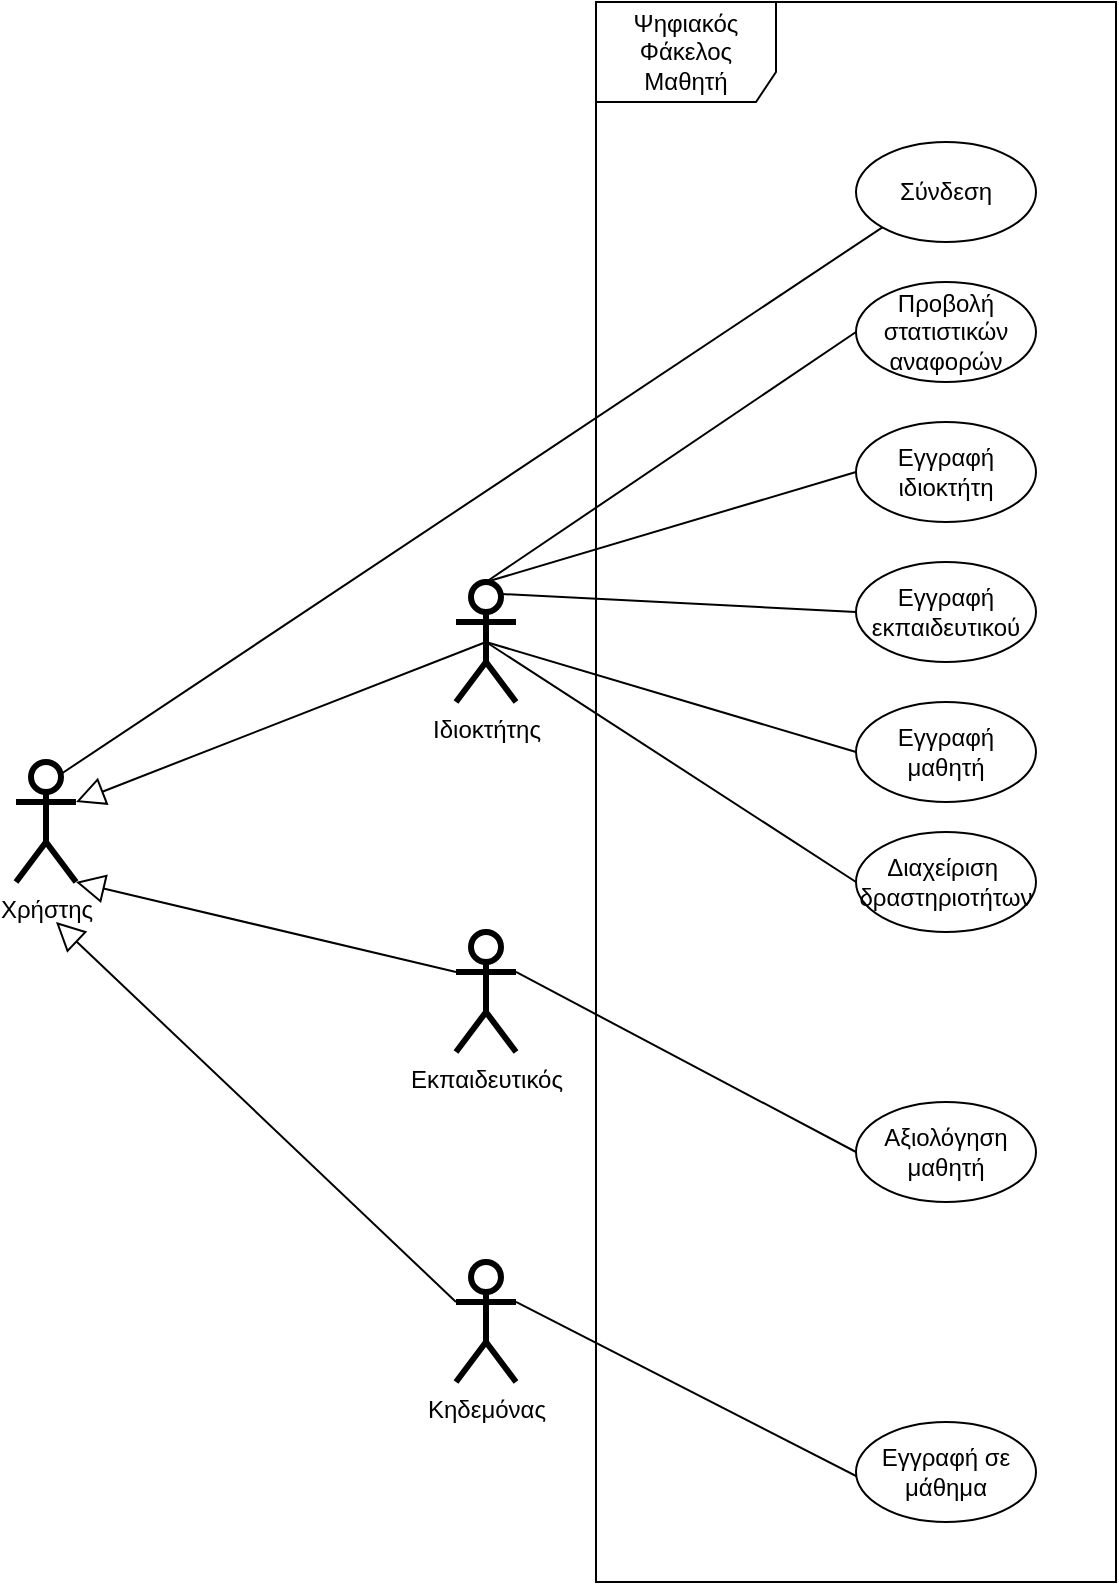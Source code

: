 <mxfile version="15.7.0" type="device"><diagram id="VsM8aVeZ-o0kxJdyN-3C" name="Page-1"><mxGraphModel dx="2249" dy="762" grid="1" gridSize="10" guides="1" tooltips="1" connect="1" arrows="1" fold="1" page="1" pageScale="1" pageWidth="827" pageHeight="1169" math="0" shadow="0"><root><mxCell id="0"/><mxCell id="1" parent="0"/><mxCell id="MmB6Y_ArtAmjdghnihIm-19" value="Ψηφιακός Φάκελος Μαθητή" style="shape=umlFrame;whiteSpace=wrap;html=1;width=90;height=50;" parent="1" vertex="1"><mxGeometry x="20" y="90" width="260" height="790" as="geometry"/></mxCell><mxCell id="DSnRUXqtOj6K-K6jP-CN-3" value="Ιδιοκτήτης" style="shape=umlActor;verticalLabelPosition=bottom;verticalAlign=top;html=1;outlineConnect=0;strokeWidth=3;" parent="1" vertex="1"><mxGeometry x="-50" y="380" width="30" height="60" as="geometry"/></mxCell><mxCell id="DSnRUXqtOj6K-K6jP-CN-11" value="Εκπαιδευτικός" style="shape=umlActor;verticalLabelPosition=bottom;verticalAlign=top;html=1;outlineConnect=0;strokeWidth=3;" parent="1" vertex="1"><mxGeometry x="-50" y="555" width="30" height="60" as="geometry"/></mxCell><mxCell id="DSnRUXqtOj6K-K6jP-CN-12" value="Κηδεμόνας" style="shape=umlActor;verticalLabelPosition=bottom;verticalAlign=top;html=1;outlineConnect=0;strokeWidth=3;" parent="1" vertex="1"><mxGeometry x="-50" y="720" width="30" height="60" as="geometry"/></mxCell><mxCell id="DSnRUXqtOj6K-K6jP-CN-32" value="Αξιολόγηση μαθητή" style="ellipse;whiteSpace=wrap;html=1;fillColor=default;strokeColor=default;fontColor=default;" parent="1" vertex="1"><mxGeometry x="150" y="640" width="90" height="50" as="geometry"/></mxCell><mxCell id="DSnRUXqtOj6K-K6jP-CN-33" value="Προβολή στατιστικών αναφορών" style="ellipse;whiteSpace=wrap;html=1;" parent="1" vertex="1"><mxGeometry x="150" y="230" width="90" height="50" as="geometry"/></mxCell><mxCell id="DSnRUXqtOj6K-K6jP-CN-48" value="" style="endArrow=none;html=1;rounded=0;exitX=0;exitY=0.5;exitDx=0;exitDy=0;entryX=0.5;entryY=0;entryDx=0;entryDy=0;entryPerimeter=0;" parent="1" source="DSnRUXqtOj6K-K6jP-CN-36" target="DSnRUXqtOj6K-K6jP-CN-3" edge="1"><mxGeometry width="50" height="50" relative="1" as="geometry"><mxPoint x="577" y="450" as="sourcePoint"/><mxPoint x="-30" y="380" as="targetPoint"/></mxGeometry></mxCell><mxCell id="DSnRUXqtOj6K-K6jP-CN-49" value="" style="endArrow=none;html=1;rounded=0;exitX=0;exitY=1;exitDx=0;exitDy=0;entryX=0.75;entryY=0.1;entryDx=0;entryDy=0;entryPerimeter=0;" parent="1" source="DSnRUXqtOj6K-K6jP-CN-37" target="cIiOibgDYQ4Uhz-uIwCe-1" edge="1"><mxGeometry width="50" height="50" relative="1" as="geometry"><mxPoint x="557" y="545" as="sourcePoint"/><mxPoint y="340" as="targetPoint"/></mxGeometry></mxCell><mxCell id="DSnRUXqtOj6K-K6jP-CN-61" value="" style="endArrow=none;html=1;rounded=0;entryX=1;entryY=0.333;entryDx=0;entryDy=0;entryPerimeter=0;exitX=0.5;exitY=1;exitDx=0;exitDy=0;" parent="1" source="DSnRUXqtOj6K-K6jP-CN-20" target="DSnRUXqtOj6K-K6jP-CN-12" edge="1"><mxGeometry width="50" height="50" relative="1" as="geometry"><mxPoint x="312" y="400.0" as="sourcePoint"/><mxPoint x="147" y="620" as="targetPoint"/><Array as="points"/></mxGeometry></mxCell><mxCell id="DSnRUXqtOj6K-K6jP-CN-69" value="" style="endArrow=none;html=1;rounded=0;exitX=0;exitY=0.5;exitDx=0;exitDy=0;entryX=1;entryY=0.333;entryDx=0;entryDy=0;entryPerimeter=0;" parent="1" source="DSnRUXqtOj6K-K6jP-CN-32" target="DSnRUXqtOj6K-K6jP-CN-11" edge="1"><mxGeometry width="50" height="50" relative="1" as="geometry"><mxPoint x="327" y="610" as="sourcePoint"/><mxPoint x="147" y="620" as="targetPoint"/></mxGeometry></mxCell><mxCell id="DSnRUXqtOj6K-K6jP-CN-77" value="" style="endArrow=none;html=1;rounded=0;exitX=0;exitY=0.5;exitDx=0;exitDy=0;entryX=0.5;entryY=0;entryDx=0;entryDy=0;entryPerimeter=0;" parent="1" source="DSnRUXqtOj6K-K6jP-CN-33" target="DSnRUXqtOj6K-K6jP-CN-3" edge="1"><mxGeometry width="50" height="50" relative="1" as="geometry"><mxPoint x="307" y="1030" as="sourcePoint"/><mxPoint x="183" y="600" as="targetPoint"/></mxGeometry></mxCell><mxCell id="DSnRUXqtOj6K-K6jP-CN-84" value="" style="endArrow=none;html=1;rounded=0;exitX=0;exitY=0.5;exitDx=0;exitDy=0;entryX=0.75;entryY=0.1;entryDx=0;entryDy=0;entryPerimeter=0;" parent="1" source="DSnRUXqtOj6K-K6jP-CN-130" target="DSnRUXqtOj6K-K6jP-CN-3" edge="1"><mxGeometry width="50" height="50" relative="1" as="geometry"><mxPoint x="320" y="345" as="sourcePoint"/><mxPoint x="-10" y="400" as="targetPoint"/></mxGeometry></mxCell><mxCell id="cIiOibgDYQ4Uhz-uIwCe-1" value="Χρήστης" style="shape=umlActor;verticalLabelPosition=bottom;verticalAlign=top;html=1;outlineConnect=0;strokeWidth=3;" parent="1" vertex="1"><mxGeometry x="-270" y="470" width="30" height="60" as="geometry"/></mxCell><mxCell id="DSnRUXqtOj6K-K6jP-CN-36" value="Εγγραφή ιδιοκτήτη" style="ellipse;whiteSpace=wrap;html=1;" parent="1" vertex="1"><mxGeometry x="150" y="300" width="90" height="50" as="geometry"/></mxCell><mxCell id="DSnRUXqtOj6K-K6jP-CN-37" value="Σύνδεση" style="ellipse;whiteSpace=wrap;html=1;" parent="1" vertex="1"><mxGeometry x="150" y="160" width="90" height="50" as="geometry"/></mxCell><mxCell id="DSnRUXqtOj6K-K6jP-CN-20" value="Εγγραφή σε μάθημα" style="ellipse;whiteSpace=wrap;html=1;" parent="1" vertex="1"><mxGeometry x="150" y="800" width="90" height="50" as="geometry"/></mxCell><mxCell id="DSnRUXqtOj6K-K6jP-CN-130" value="Εγγραφή εκπαιδευτικού" style="ellipse;whiteSpace=wrap;html=1;" parent="1" vertex="1"><mxGeometry x="150" y="370" width="90" height="50" as="geometry"/></mxCell><mxCell id="MmB6Y_ArtAmjdghnihIm-6" value="" style="endArrow=block;endFill=0;endSize=12;html=1;rounded=0;entryX=1;entryY=0.333;entryDx=0;entryDy=0;entryPerimeter=0;exitX=0.5;exitY=0.5;exitDx=0;exitDy=0;exitPerimeter=0;" parent="1" target="cIiOibgDYQ4Uhz-uIwCe-1" edge="1" source="DSnRUXqtOj6K-K6jP-CN-3"><mxGeometry width="160" relative="1" as="geometry"><mxPoint x="-50" y="430" as="sourcePoint"/><mxPoint x="760" y="540" as="targetPoint"/></mxGeometry></mxCell><mxCell id="MmB6Y_ArtAmjdghnihIm-12" value="" style="endArrow=block;endFill=0;endSize=12;html=1;rounded=0;exitX=0;exitY=0.333;exitDx=0;exitDy=0;exitPerimeter=0;entryX=1;entryY=1;entryDx=0;entryDy=0;entryPerimeter=0;" parent="1" source="DSnRUXqtOj6K-K6jP-CN-11" target="cIiOibgDYQ4Uhz-uIwCe-1" edge="1"><mxGeometry width="160" relative="1" as="geometry"><mxPoint x="600" y="540" as="sourcePoint"/><mxPoint x="760" y="540" as="targetPoint"/></mxGeometry></mxCell><mxCell id="MmB6Y_ArtAmjdghnihIm-13" value="" style="endArrow=block;endFill=0;html=1;rounded=0;exitX=0;exitY=0.333;exitDx=0;exitDy=0;exitPerimeter=0;strokeWidth=1;endSize=12;" parent="1" source="DSnRUXqtOj6K-K6jP-CN-12" edge="1"><mxGeometry width="160" relative="1" as="geometry"><mxPoint x="600" y="540" as="sourcePoint"/><mxPoint x="-250" y="550" as="targetPoint"/></mxGeometry></mxCell><mxCell id="IABNPWqFLq4LqCwHfOaz-1" value="Εγγραφή μαθητή" style="ellipse;whiteSpace=wrap;html=1;" parent="1" vertex="1"><mxGeometry x="150" y="440" width="90" height="50" as="geometry"/></mxCell><mxCell id="IABNPWqFLq4LqCwHfOaz-2" value="" style="endArrow=none;html=1;rounded=0;exitX=0;exitY=0.5;exitDx=0;exitDy=0;entryX=0.5;entryY=0.5;entryDx=0;entryDy=0;entryPerimeter=0;strokeColor=default;labelBackgroundColor=default;fontColor=default;" parent="1" source="IABNPWqFLq4LqCwHfOaz-1" target="DSnRUXqtOj6K-K6jP-CN-3" edge="1"><mxGeometry width="50" height="50" relative="1" as="geometry"><mxPoint x="160" y="405" as="sourcePoint"/><mxPoint x="-17.5" y="426" as="targetPoint"/></mxGeometry></mxCell><mxCell id="Z8xi0s96_RHTIQJhy8xG-1" value="Διαχείριση&amp;nbsp;&lt;br&gt;δραστηριοτήτων" style="ellipse;whiteSpace=wrap;html=1;fillColor=default;strokeColor=default;fontColor=default;" parent="1" vertex="1"><mxGeometry x="150" y="505" width="90" height="50" as="geometry"/></mxCell><mxCell id="Z8xi0s96_RHTIQJhy8xG-2" value="" style="endArrow=none;html=1;rounded=0;exitX=0;exitY=0.5;exitDx=0;exitDy=0;entryX=0.5;entryY=0.5;entryDx=0;entryDy=0;entryPerimeter=0;strokeColor=default;labelBackgroundColor=default;fontColor=default;" parent="1" source="Z8xi0s96_RHTIQJhy8xG-1" target="DSnRUXqtOj6K-K6jP-CN-3" edge="1"><mxGeometry width="50" height="50" relative="1" as="geometry"><mxPoint x="160" y="475" as="sourcePoint"/><mxPoint x="-25" y="420" as="targetPoint"/></mxGeometry></mxCell></root></mxGraphModel></diagram></mxfile>